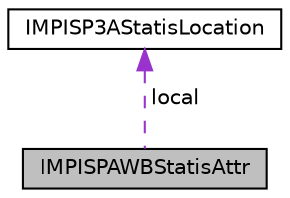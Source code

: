 digraph "IMPISPAWBStatisAttr"
{
 // LATEX_PDF_SIZE
  edge [fontname="Helvetica",fontsize="10",labelfontname="Helvetica",labelfontsize="10"];
  node [fontname="Helvetica",fontsize="10",shape=record];
  Node1 [label="IMPISPAWBStatisAttr",height=0.2,width=0.4,color="black", fillcolor="grey75", style="filled", fontcolor="black",tooltip="AWB statistics attribution."];
  Node2 -> Node1 [dir="back",color="darkorchid3",fontsize="10",style="dashed",label=" local" ,fontname="Helvetica"];
  Node2 [label="IMPISP3AStatisLocation",height=0.2,width=0.4,color="black", fillcolor="white", style="filled",URL="$struct_i_m_p_i_s_p3_a_statis_location.html",tooltip="statistics hist area struct"];
}
